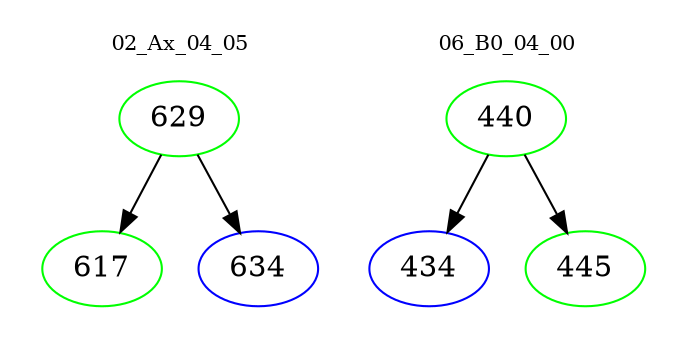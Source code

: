 digraph{
subgraph cluster_0 {
color = white
label = "02_Ax_04_05";
fontsize=10;
T0_629 [label="629", color="green"]
T0_629 -> T0_617 [color="black"]
T0_617 [label="617", color="green"]
T0_629 -> T0_634 [color="black"]
T0_634 [label="634", color="blue"]
}
subgraph cluster_1 {
color = white
label = "06_B0_04_00";
fontsize=10;
T1_440 [label="440", color="green"]
T1_440 -> T1_434 [color="black"]
T1_434 [label="434", color="blue"]
T1_440 -> T1_445 [color="black"]
T1_445 [label="445", color="green"]
}
}

